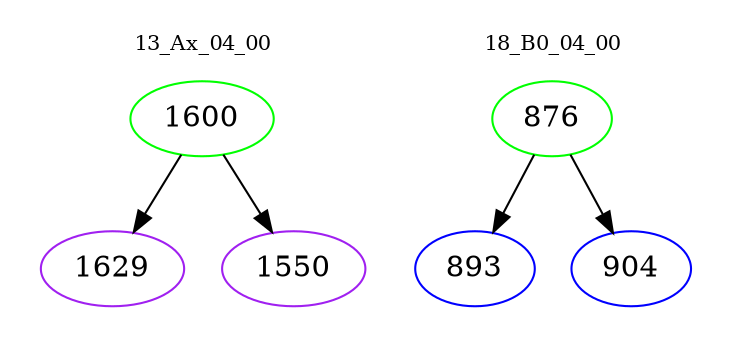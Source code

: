 digraph{
subgraph cluster_0 {
color = white
label = "13_Ax_04_00";
fontsize=10;
T0_1600 [label="1600", color="green"]
T0_1600 -> T0_1629 [color="black"]
T0_1629 [label="1629", color="purple"]
T0_1600 -> T0_1550 [color="black"]
T0_1550 [label="1550", color="purple"]
}
subgraph cluster_1 {
color = white
label = "18_B0_04_00";
fontsize=10;
T1_876 [label="876", color="green"]
T1_876 -> T1_893 [color="black"]
T1_893 [label="893", color="blue"]
T1_876 -> T1_904 [color="black"]
T1_904 [label="904", color="blue"]
}
}
